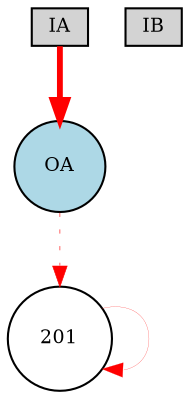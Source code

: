 digraph {
	node [fontsize=9 height=0.2 shape=circle width=0.2]
	IA [fillcolor=lightgray shape=box style=filled]
	IB [fillcolor=lightgray shape=box style=filled]
	OA [fillcolor=lightblue style=filled]
	201 [fillcolor=white style=filled]
	IA -> OA [color=red penwidth=2.813710010449289 style=solid]
	OA -> 201 [color=red penwidth=0.2927580547514548 style=dotted]
	201 -> 201 [color=red penwidth=0.10306163863385319 style=solid]
}

